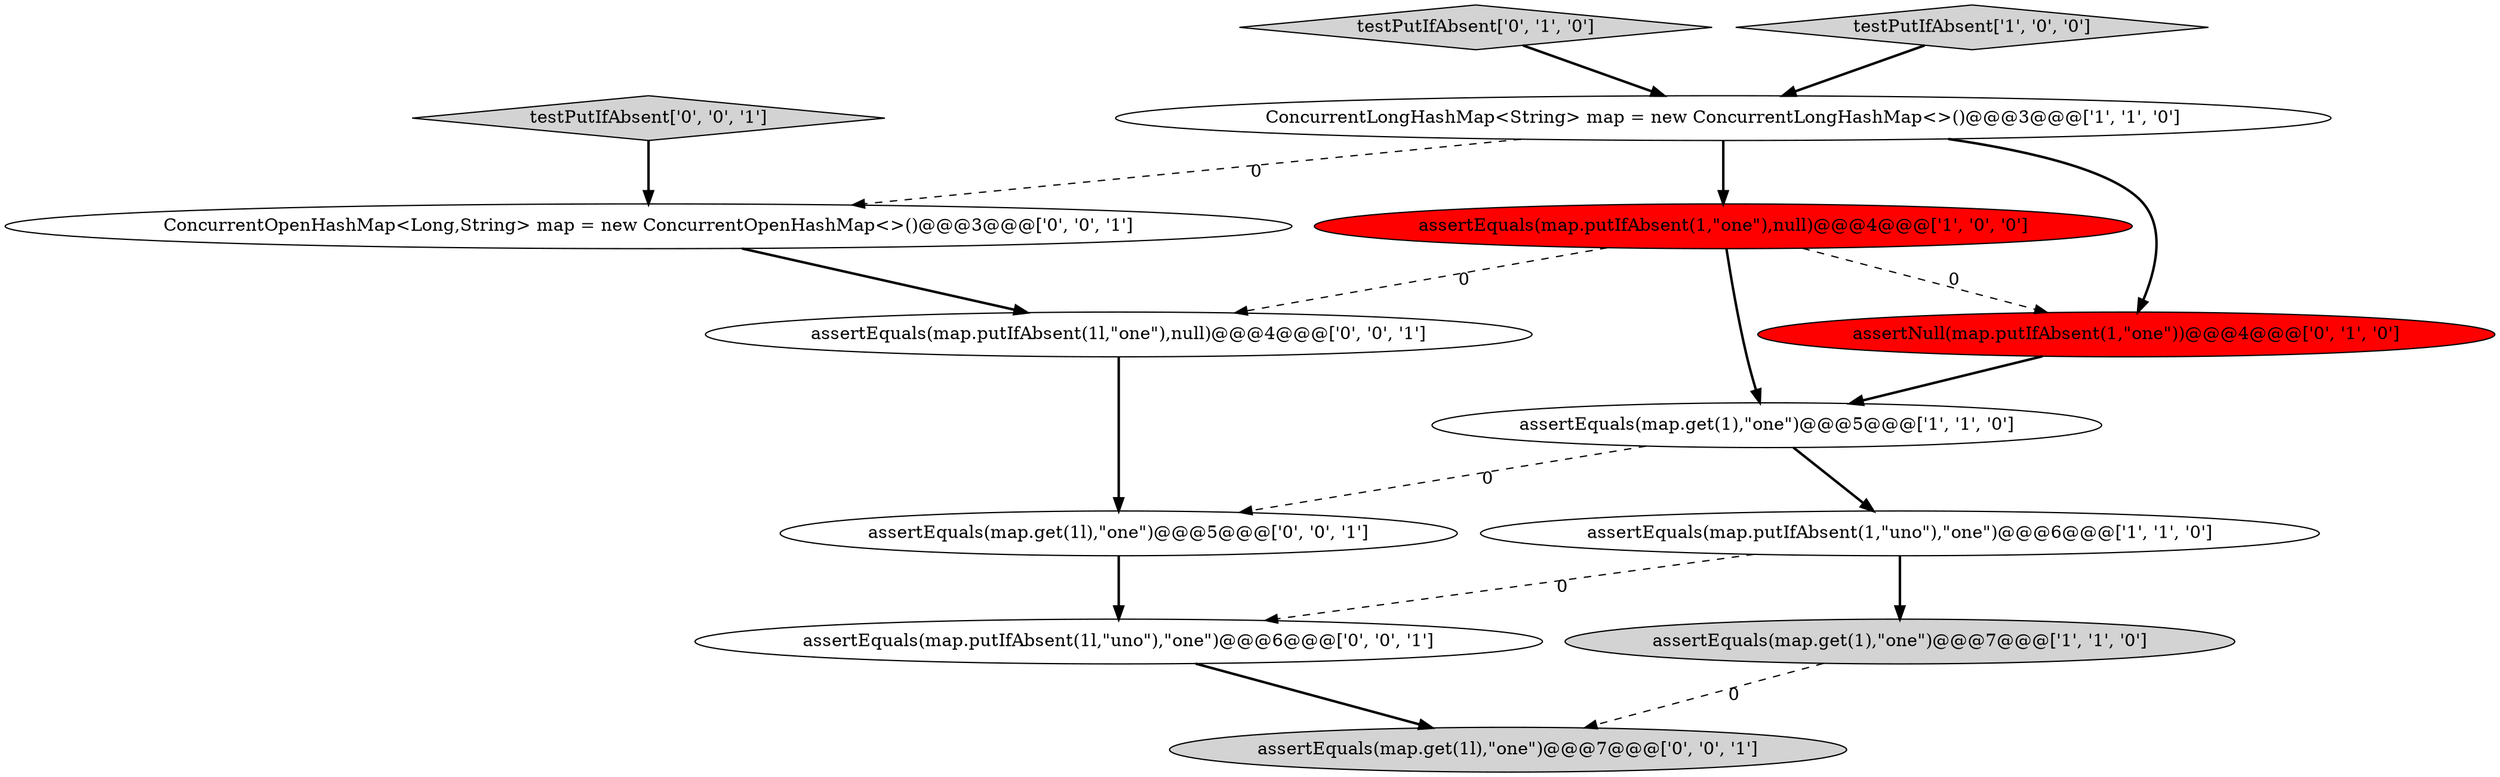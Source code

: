 digraph {
12 [style = filled, label = "assertEquals(map.putIfAbsent(1l,\"one\"),null)@@@4@@@['0', '0', '1']", fillcolor = white, shape = ellipse image = "AAA0AAABBB3BBB"];
5 [style = filled, label = "assertEquals(map.get(1),\"one\")@@@5@@@['1', '1', '0']", fillcolor = white, shape = ellipse image = "AAA0AAABBB1BBB"];
7 [style = filled, label = "testPutIfAbsent['0', '1', '0']", fillcolor = lightgray, shape = diamond image = "AAA0AAABBB2BBB"];
2 [style = filled, label = "ConcurrentLongHashMap<String> map = new ConcurrentLongHashMap<>()@@@3@@@['1', '1', '0']", fillcolor = white, shape = ellipse image = "AAA0AAABBB1BBB"];
4 [style = filled, label = "assertEquals(map.putIfAbsent(1,\"uno\"),\"one\")@@@6@@@['1', '1', '0']", fillcolor = white, shape = ellipse image = "AAA0AAABBB1BBB"];
6 [style = filled, label = "assertNull(map.putIfAbsent(1,\"one\"))@@@4@@@['0', '1', '0']", fillcolor = red, shape = ellipse image = "AAA1AAABBB2BBB"];
0 [style = filled, label = "testPutIfAbsent['1', '0', '0']", fillcolor = lightgray, shape = diamond image = "AAA0AAABBB1BBB"];
1 [style = filled, label = "assertEquals(map.putIfAbsent(1,\"one\"),null)@@@4@@@['1', '0', '0']", fillcolor = red, shape = ellipse image = "AAA1AAABBB1BBB"];
8 [style = filled, label = "assertEquals(map.get(1l),\"one\")@@@7@@@['0', '0', '1']", fillcolor = lightgray, shape = ellipse image = "AAA0AAABBB3BBB"];
9 [style = filled, label = "assertEquals(map.putIfAbsent(1l,\"uno\"),\"one\")@@@6@@@['0', '0', '1']", fillcolor = white, shape = ellipse image = "AAA0AAABBB3BBB"];
11 [style = filled, label = "testPutIfAbsent['0', '0', '1']", fillcolor = lightgray, shape = diamond image = "AAA0AAABBB3BBB"];
13 [style = filled, label = "ConcurrentOpenHashMap<Long,String> map = new ConcurrentOpenHashMap<>()@@@3@@@['0', '0', '1']", fillcolor = white, shape = ellipse image = "AAA0AAABBB3BBB"];
3 [style = filled, label = "assertEquals(map.get(1),\"one\")@@@7@@@['1', '1', '0']", fillcolor = lightgray, shape = ellipse image = "AAA0AAABBB1BBB"];
10 [style = filled, label = "assertEquals(map.get(1l),\"one\")@@@5@@@['0', '0', '1']", fillcolor = white, shape = ellipse image = "AAA0AAABBB3BBB"];
1->5 [style = bold, label=""];
3->8 [style = dashed, label="0"];
1->12 [style = dashed, label="0"];
4->3 [style = bold, label=""];
6->5 [style = bold, label=""];
4->9 [style = dashed, label="0"];
10->9 [style = bold, label=""];
12->10 [style = bold, label=""];
13->12 [style = bold, label=""];
5->10 [style = dashed, label="0"];
11->13 [style = bold, label=""];
9->8 [style = bold, label=""];
7->2 [style = bold, label=""];
2->6 [style = bold, label=""];
2->1 [style = bold, label=""];
1->6 [style = dashed, label="0"];
2->13 [style = dashed, label="0"];
5->4 [style = bold, label=""];
0->2 [style = bold, label=""];
}
